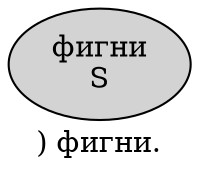 digraph SENTENCE_4090 {
	graph [label=") фигни."]
	node [style=filled]
		1 [label="фигни
S" color="" fillcolor=lightgray penwidth=1 shape=ellipse]
}